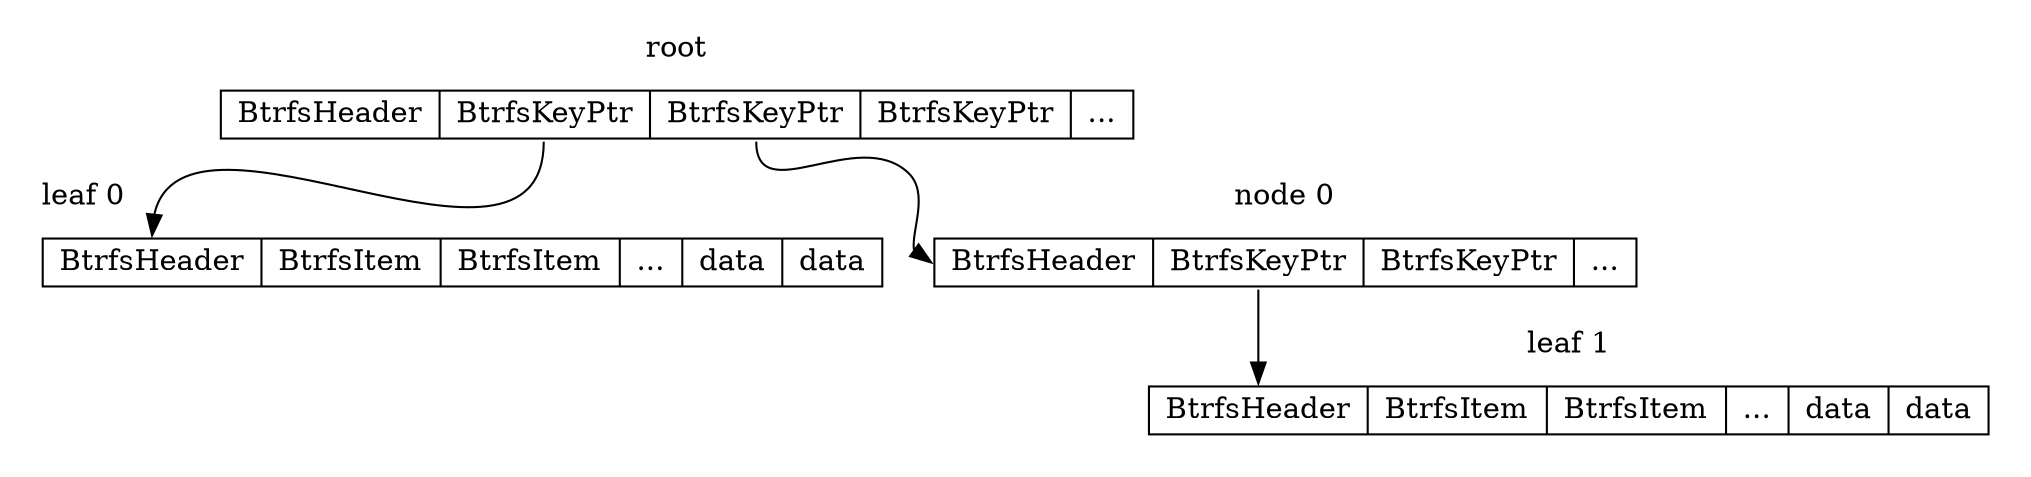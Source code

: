 // dot tree.dot -o tree.png -T png

digraph F {
  node [shape = record, height = .1];

  subgraph cluster_1 {
    n0 [label = "<f0> BtrfsHeader | <f1> BtrfsKeyPtr | <f2> BtrfsKeyPtr | <f3> BtrfsKeyPtr | <f4> ..."];
    label = "root";
    pencolor = transparent;
  }

  subgraph cluster_2 {
    n1 [label = "<f0> BtrfsHeader | <f1> BtrfsItem | <f2> BtrfsItem | <f3> ... | <f4> data | <f5> data"];
    label = "leaf 0";
    labeljust = "l";
    pencolor = transparent;
  }

  subgraph cluster_3 {
    n2 [label = "<f0> BtrfsHeader | <f1> BtrfsKeyPtr | <f2> BtrfsKeyPtr | <f3> ..."];
    label = "node 0";
    pencolor = transparent;
  }

  subgraph cluster_4 {
    n3 [label = "<f0> BtrfsHeader | <f1> BtrfsItem | <f2> BtrfsItem | <f3> ... | <f4> data | <f5> data"];
    label = "leaf 1";
    pencolor = transparent;
  }

  "n0":f1 -> "n1":f0;
  "n0":f2 -> "n2":f0;
  "n2":f1 -> "n3":f0;
}
